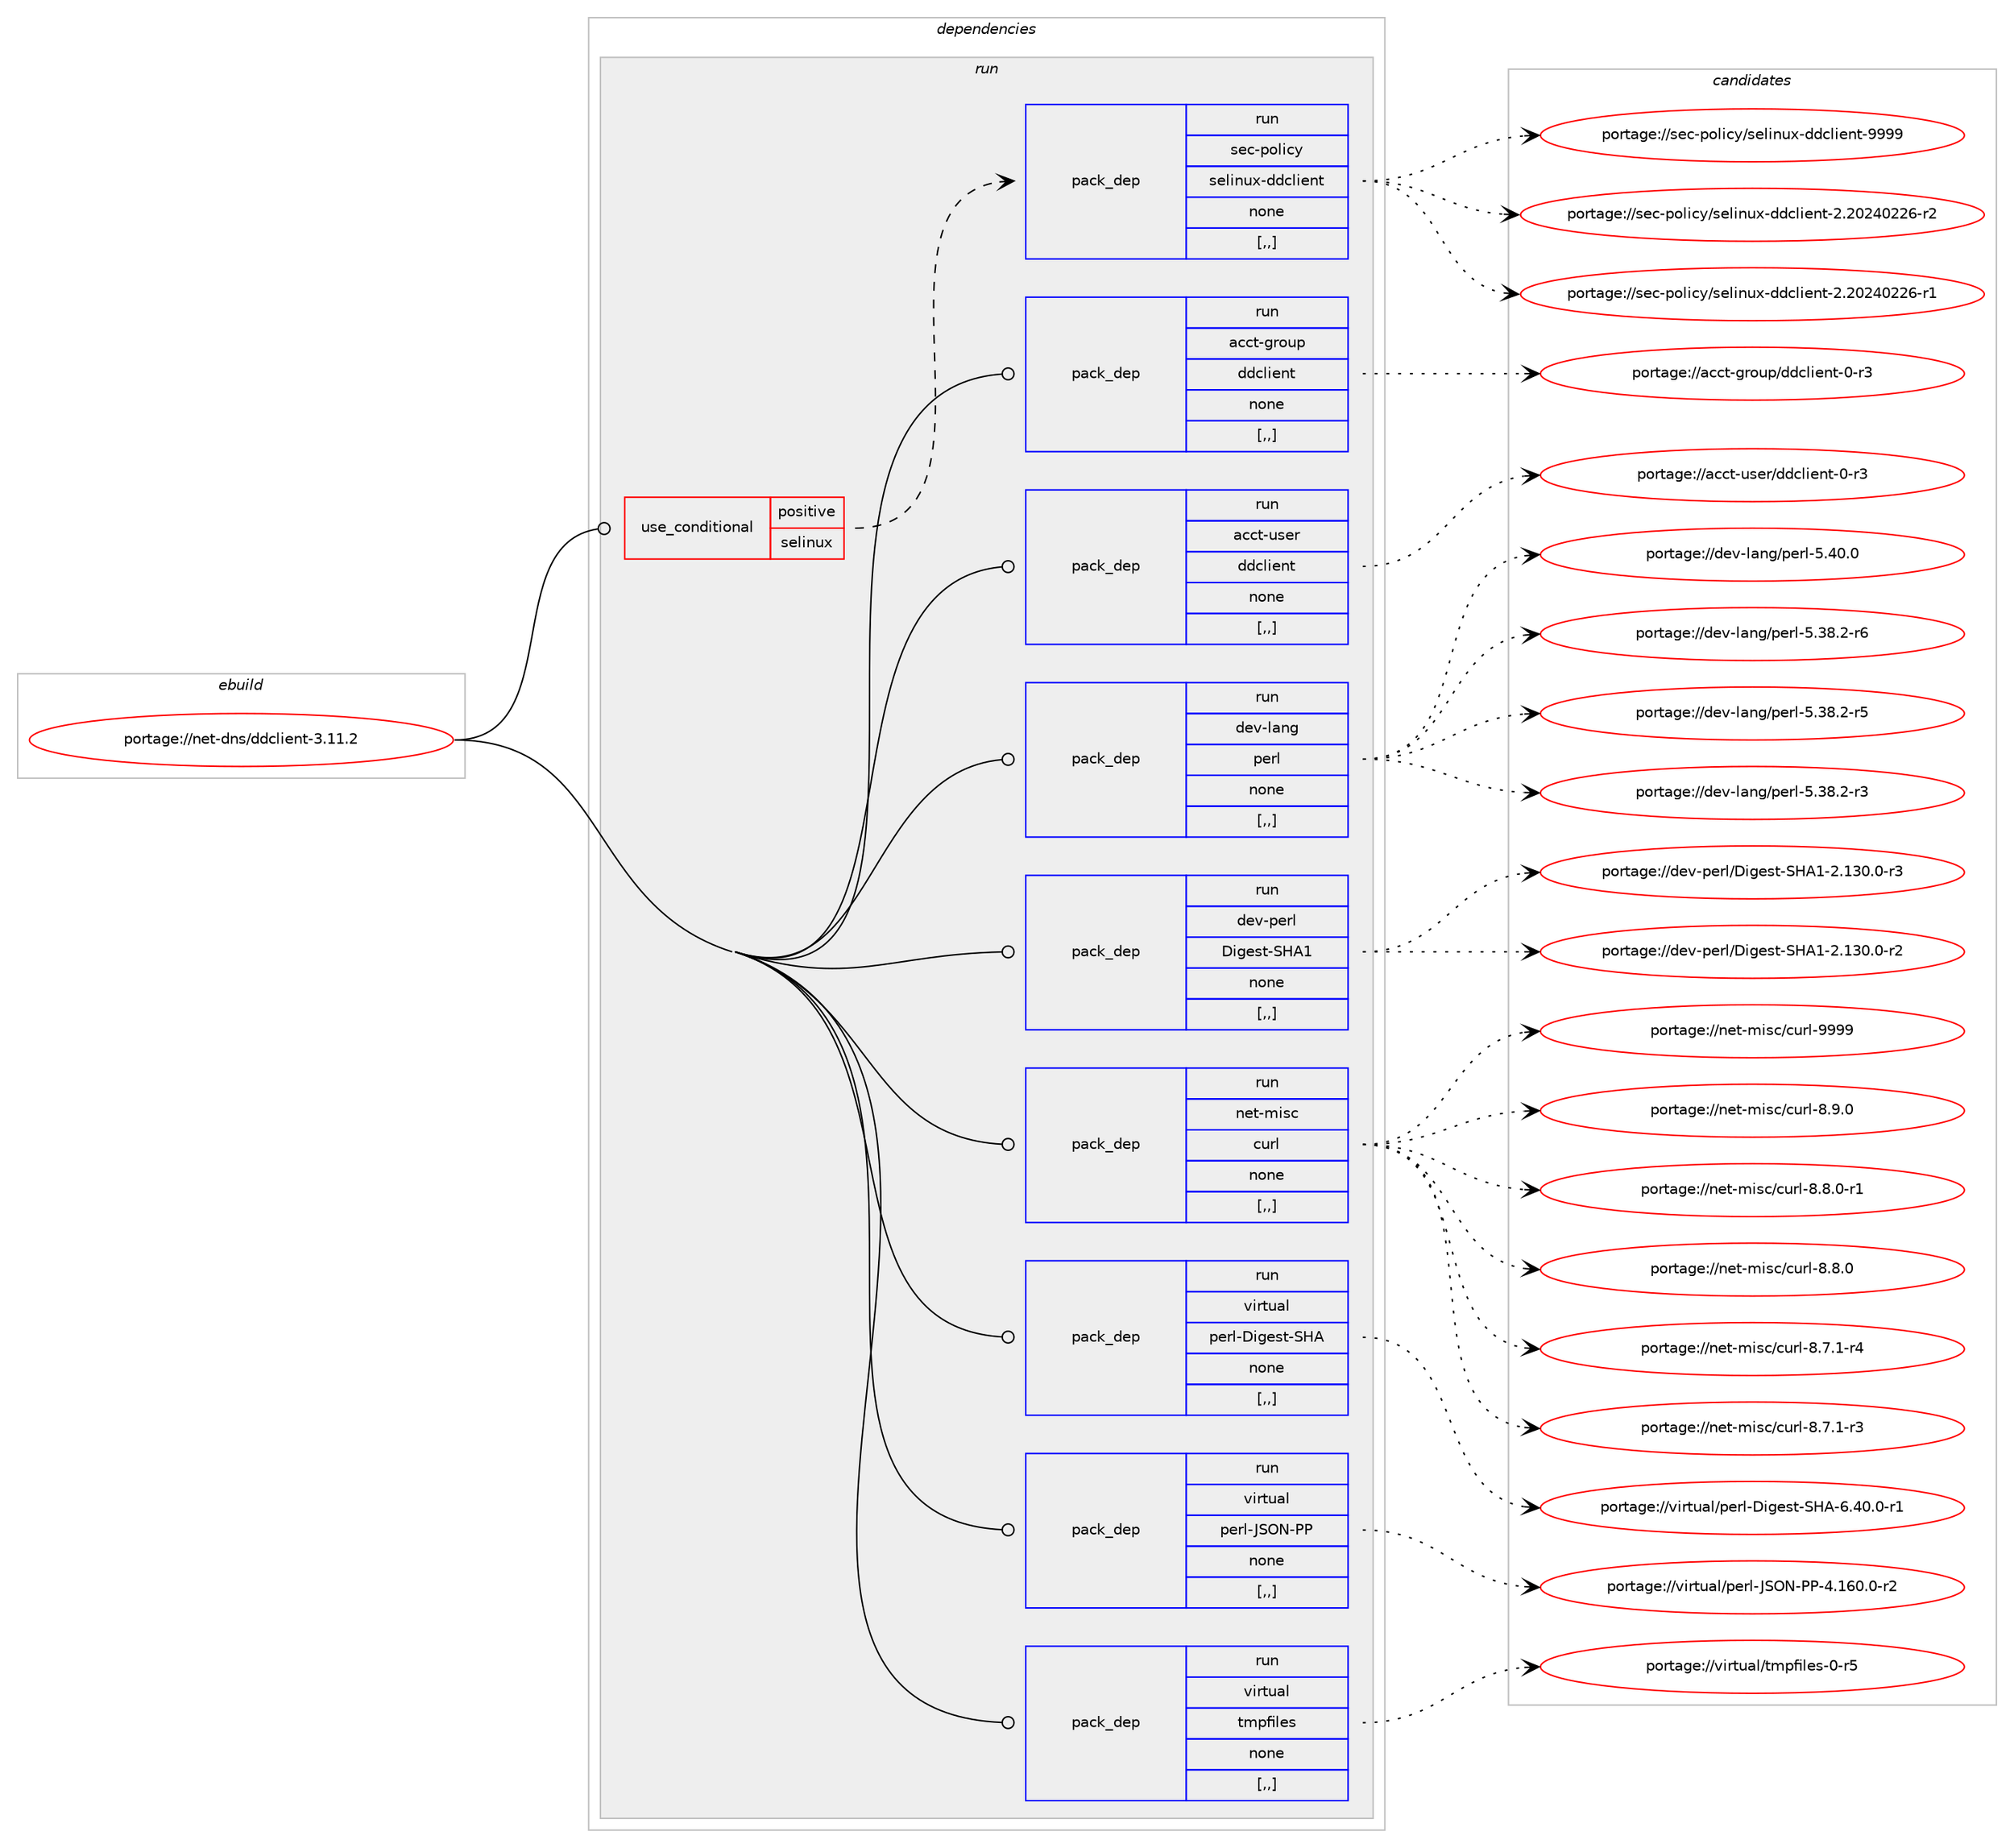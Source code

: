 digraph prolog {

# *************
# Graph options
# *************

newrank=true;
concentrate=true;
compound=true;
graph [rankdir=LR,fontname=Helvetica,fontsize=10,ranksep=1.5];#, ranksep=2.5, nodesep=0.2];
edge  [arrowhead=vee];
node  [fontname=Helvetica,fontsize=10];

# **********
# The ebuild
# **********

subgraph cluster_leftcol {
color=gray;
label=<<i>ebuild</i>>;
id [label="portage://net-dns/ddclient-3.11.2", color=red, width=4, href="../net-dns/ddclient-3.11.2.svg"];
}

# ****************
# The dependencies
# ****************

subgraph cluster_midcol {
color=gray;
label=<<i>dependencies</i>>;
subgraph cluster_compile {
fillcolor="#eeeeee";
style=filled;
label=<<i>compile</i>>;
}
subgraph cluster_compileandrun {
fillcolor="#eeeeee";
style=filled;
label=<<i>compile and run</i>>;
}
subgraph cluster_run {
fillcolor="#eeeeee";
style=filled;
label=<<i>run</i>>;
subgraph cond89260 {
dependency344762 [label=<<TABLE BORDER="0" CELLBORDER="1" CELLSPACING="0" CELLPADDING="4"><TR><TD ROWSPAN="3" CELLPADDING="10">use_conditional</TD></TR><TR><TD>positive</TD></TR><TR><TD>selinux</TD></TR></TABLE>>, shape=none, color=red];
subgraph pack252911 {
dependency344763 [label=<<TABLE BORDER="0" CELLBORDER="1" CELLSPACING="0" CELLPADDING="4" WIDTH="220"><TR><TD ROWSPAN="6" CELLPADDING="30">pack_dep</TD></TR><TR><TD WIDTH="110">run</TD></TR><TR><TD>sec-policy</TD></TR><TR><TD>selinux-ddclient</TD></TR><TR><TD>none</TD></TR><TR><TD>[,,]</TD></TR></TABLE>>, shape=none, color=blue];
}
dependency344762:e -> dependency344763:w [weight=20,style="dashed",arrowhead="vee"];
}
id:e -> dependency344762:w [weight=20,style="solid",arrowhead="odot"];
subgraph pack252912 {
dependency344764 [label=<<TABLE BORDER="0" CELLBORDER="1" CELLSPACING="0" CELLPADDING="4" WIDTH="220"><TR><TD ROWSPAN="6" CELLPADDING="30">pack_dep</TD></TR><TR><TD WIDTH="110">run</TD></TR><TR><TD>acct-group</TD></TR><TR><TD>ddclient</TD></TR><TR><TD>none</TD></TR><TR><TD>[,,]</TD></TR></TABLE>>, shape=none, color=blue];
}
id:e -> dependency344764:w [weight=20,style="solid",arrowhead="odot"];
subgraph pack252913 {
dependency344765 [label=<<TABLE BORDER="0" CELLBORDER="1" CELLSPACING="0" CELLPADDING="4" WIDTH="220"><TR><TD ROWSPAN="6" CELLPADDING="30">pack_dep</TD></TR><TR><TD WIDTH="110">run</TD></TR><TR><TD>acct-user</TD></TR><TR><TD>ddclient</TD></TR><TR><TD>none</TD></TR><TR><TD>[,,]</TD></TR></TABLE>>, shape=none, color=blue];
}
id:e -> dependency344765:w [weight=20,style="solid",arrowhead="odot"];
subgraph pack252914 {
dependency344766 [label=<<TABLE BORDER="0" CELLBORDER="1" CELLSPACING="0" CELLPADDING="4" WIDTH="220"><TR><TD ROWSPAN="6" CELLPADDING="30">pack_dep</TD></TR><TR><TD WIDTH="110">run</TD></TR><TR><TD>dev-lang</TD></TR><TR><TD>perl</TD></TR><TR><TD>none</TD></TR><TR><TD>[,,]</TD></TR></TABLE>>, shape=none, color=blue];
}
id:e -> dependency344766:w [weight=20,style="solid",arrowhead="odot"];
subgraph pack252915 {
dependency344767 [label=<<TABLE BORDER="0" CELLBORDER="1" CELLSPACING="0" CELLPADDING="4" WIDTH="220"><TR><TD ROWSPAN="6" CELLPADDING="30">pack_dep</TD></TR><TR><TD WIDTH="110">run</TD></TR><TR><TD>dev-perl</TD></TR><TR><TD>Digest-SHA1</TD></TR><TR><TD>none</TD></TR><TR><TD>[,,]</TD></TR></TABLE>>, shape=none, color=blue];
}
id:e -> dependency344767:w [weight=20,style="solid",arrowhead="odot"];
subgraph pack252916 {
dependency344768 [label=<<TABLE BORDER="0" CELLBORDER="1" CELLSPACING="0" CELLPADDING="4" WIDTH="220"><TR><TD ROWSPAN="6" CELLPADDING="30">pack_dep</TD></TR><TR><TD WIDTH="110">run</TD></TR><TR><TD>net-misc</TD></TR><TR><TD>curl</TD></TR><TR><TD>none</TD></TR><TR><TD>[,,]</TD></TR></TABLE>>, shape=none, color=blue];
}
id:e -> dependency344768:w [weight=20,style="solid",arrowhead="odot"];
subgraph pack252917 {
dependency344769 [label=<<TABLE BORDER="0" CELLBORDER="1" CELLSPACING="0" CELLPADDING="4" WIDTH="220"><TR><TD ROWSPAN="6" CELLPADDING="30">pack_dep</TD></TR><TR><TD WIDTH="110">run</TD></TR><TR><TD>virtual</TD></TR><TR><TD>perl-Digest-SHA</TD></TR><TR><TD>none</TD></TR><TR><TD>[,,]</TD></TR></TABLE>>, shape=none, color=blue];
}
id:e -> dependency344769:w [weight=20,style="solid",arrowhead="odot"];
subgraph pack252918 {
dependency344770 [label=<<TABLE BORDER="0" CELLBORDER="1" CELLSPACING="0" CELLPADDING="4" WIDTH="220"><TR><TD ROWSPAN="6" CELLPADDING="30">pack_dep</TD></TR><TR><TD WIDTH="110">run</TD></TR><TR><TD>virtual</TD></TR><TR><TD>perl-JSON-PP</TD></TR><TR><TD>none</TD></TR><TR><TD>[,,]</TD></TR></TABLE>>, shape=none, color=blue];
}
id:e -> dependency344770:w [weight=20,style="solid",arrowhead="odot"];
subgraph pack252919 {
dependency344771 [label=<<TABLE BORDER="0" CELLBORDER="1" CELLSPACING="0" CELLPADDING="4" WIDTH="220"><TR><TD ROWSPAN="6" CELLPADDING="30">pack_dep</TD></TR><TR><TD WIDTH="110">run</TD></TR><TR><TD>virtual</TD></TR><TR><TD>tmpfiles</TD></TR><TR><TD>none</TD></TR><TR><TD>[,,]</TD></TR></TABLE>>, shape=none, color=blue];
}
id:e -> dependency344771:w [weight=20,style="solid",arrowhead="odot"];
}
}

# **************
# The candidates
# **************

subgraph cluster_choices {
rank=same;
color=gray;
label=<<i>candidates</i>>;

subgraph choice252911 {
color=black;
nodesep=1;
choice1151019945112111108105991214711510110810511011712045100100991081051011101164557575757 [label="portage://sec-policy/selinux-ddclient-9999", color=red, width=4,href="../sec-policy/selinux-ddclient-9999.svg"];
choice11510199451121111081059912147115101108105110117120451001009910810510111011645504650485052485050544511450 [label="portage://sec-policy/selinux-ddclient-2.20240226-r2", color=red, width=4,href="../sec-policy/selinux-ddclient-2.20240226-r2.svg"];
choice11510199451121111081059912147115101108105110117120451001009910810510111011645504650485052485050544511449 [label="portage://sec-policy/selinux-ddclient-2.20240226-r1", color=red, width=4,href="../sec-policy/selinux-ddclient-2.20240226-r1.svg"];
dependency344763:e -> choice1151019945112111108105991214711510110810511011712045100100991081051011101164557575757:w [style=dotted,weight="100"];
dependency344763:e -> choice11510199451121111081059912147115101108105110117120451001009910810510111011645504650485052485050544511450:w [style=dotted,weight="100"];
dependency344763:e -> choice11510199451121111081059912147115101108105110117120451001009910810510111011645504650485052485050544511449:w [style=dotted,weight="100"];
}
subgraph choice252912 {
color=black;
nodesep=1;
choice97999911645103114111117112471001009910810510111011645484511451 [label="portage://acct-group/ddclient-0-r3", color=red, width=4,href="../acct-group/ddclient-0-r3.svg"];
dependency344764:e -> choice97999911645103114111117112471001009910810510111011645484511451:w [style=dotted,weight="100"];
}
subgraph choice252913 {
color=black;
nodesep=1;
choice97999911645117115101114471001009910810510111011645484511451 [label="portage://acct-user/ddclient-0-r3", color=red, width=4,href="../acct-user/ddclient-0-r3.svg"];
dependency344765:e -> choice97999911645117115101114471001009910810510111011645484511451:w [style=dotted,weight="100"];
}
subgraph choice252914 {
color=black;
nodesep=1;
choice10010111845108971101034711210111410845534652484648 [label="portage://dev-lang/perl-5.40.0", color=red, width=4,href="../dev-lang/perl-5.40.0.svg"];
choice100101118451089711010347112101114108455346515646504511454 [label="portage://dev-lang/perl-5.38.2-r6", color=red, width=4,href="../dev-lang/perl-5.38.2-r6.svg"];
choice100101118451089711010347112101114108455346515646504511453 [label="portage://dev-lang/perl-5.38.2-r5", color=red, width=4,href="../dev-lang/perl-5.38.2-r5.svg"];
choice100101118451089711010347112101114108455346515646504511451 [label="portage://dev-lang/perl-5.38.2-r3", color=red, width=4,href="../dev-lang/perl-5.38.2-r3.svg"];
dependency344766:e -> choice10010111845108971101034711210111410845534652484648:w [style=dotted,weight="100"];
dependency344766:e -> choice100101118451089711010347112101114108455346515646504511454:w [style=dotted,weight="100"];
dependency344766:e -> choice100101118451089711010347112101114108455346515646504511453:w [style=dotted,weight="100"];
dependency344766:e -> choice100101118451089711010347112101114108455346515646504511451:w [style=dotted,weight="100"];
}
subgraph choice252915 {
color=black;
nodesep=1;
choice100101118451121011141084768105103101115116458372654945504649514846484511451 [label="portage://dev-perl/Digest-SHA1-2.130.0-r3", color=red, width=4,href="../dev-perl/Digest-SHA1-2.130.0-r3.svg"];
choice100101118451121011141084768105103101115116458372654945504649514846484511450 [label="portage://dev-perl/Digest-SHA1-2.130.0-r2", color=red, width=4,href="../dev-perl/Digest-SHA1-2.130.0-r2.svg"];
dependency344767:e -> choice100101118451121011141084768105103101115116458372654945504649514846484511451:w [style=dotted,weight="100"];
dependency344767:e -> choice100101118451121011141084768105103101115116458372654945504649514846484511450:w [style=dotted,weight="100"];
}
subgraph choice252916 {
color=black;
nodesep=1;
choice110101116451091051159947991171141084557575757 [label="portage://net-misc/curl-9999", color=red, width=4,href="../net-misc/curl-9999.svg"];
choice11010111645109105115994799117114108455646574648 [label="portage://net-misc/curl-8.9.0", color=red, width=4,href="../net-misc/curl-8.9.0.svg"];
choice110101116451091051159947991171141084556465646484511449 [label="portage://net-misc/curl-8.8.0-r1", color=red, width=4,href="../net-misc/curl-8.8.0-r1.svg"];
choice11010111645109105115994799117114108455646564648 [label="portage://net-misc/curl-8.8.0", color=red, width=4,href="../net-misc/curl-8.8.0.svg"];
choice110101116451091051159947991171141084556465546494511452 [label="portage://net-misc/curl-8.7.1-r4", color=red, width=4,href="../net-misc/curl-8.7.1-r4.svg"];
choice110101116451091051159947991171141084556465546494511451 [label="portage://net-misc/curl-8.7.1-r3", color=red, width=4,href="../net-misc/curl-8.7.1-r3.svg"];
dependency344768:e -> choice110101116451091051159947991171141084557575757:w [style=dotted,weight="100"];
dependency344768:e -> choice11010111645109105115994799117114108455646574648:w [style=dotted,weight="100"];
dependency344768:e -> choice110101116451091051159947991171141084556465646484511449:w [style=dotted,weight="100"];
dependency344768:e -> choice11010111645109105115994799117114108455646564648:w [style=dotted,weight="100"];
dependency344768:e -> choice110101116451091051159947991171141084556465546494511452:w [style=dotted,weight="100"];
dependency344768:e -> choice110101116451091051159947991171141084556465546494511451:w [style=dotted,weight="100"];
}
subgraph choice252917 {
color=black;
nodesep=1;
choice1181051141161179710847112101114108456810510310111511645837265455446524846484511449 [label="portage://virtual/perl-Digest-SHA-6.40.0-r1", color=red, width=4,href="../virtual/perl-Digest-SHA-6.40.0-r1.svg"];
dependency344769:e -> choice1181051141161179710847112101114108456810510310111511645837265455446524846484511449:w [style=dotted,weight="100"];
}
subgraph choice252918 {
color=black;
nodesep=1;
choice1181051141161179710847112101114108457483797845808045524649544846484511450 [label="portage://virtual/perl-JSON-PP-4.160.0-r2", color=red, width=4,href="../virtual/perl-JSON-PP-4.160.0-r2.svg"];
dependency344770:e -> choice1181051141161179710847112101114108457483797845808045524649544846484511450:w [style=dotted,weight="100"];
}
subgraph choice252919 {
color=black;
nodesep=1;
choice118105114116117971084711610911210210510810111545484511453 [label="portage://virtual/tmpfiles-0-r5", color=red, width=4,href="../virtual/tmpfiles-0-r5.svg"];
dependency344771:e -> choice118105114116117971084711610911210210510810111545484511453:w [style=dotted,weight="100"];
}
}

}
